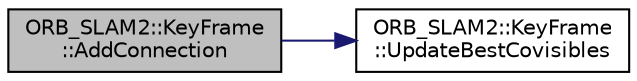 digraph "ORB_SLAM2::KeyFrame::AddConnection"
{
  edge [fontname="Helvetica",fontsize="10",labelfontname="Helvetica",labelfontsize="10"];
  node [fontname="Helvetica",fontsize="10",shape=record];
  rankdir="LR";
  Node3 [label="ORB_SLAM2::KeyFrame\l::AddConnection",height=0.2,width=0.4,color="black", fillcolor="grey75", style="filled", fontcolor="black"];
  Node3 -> Node4 [color="midnightblue",fontsize="10",style="solid"];
  Node4 [label="ORB_SLAM2::KeyFrame\l::UpdateBestCovisibles",height=0.2,width=0.4,color="black", fillcolor="white", style="filled",URL="$class_o_r_b___s_l_a_m2_1_1_key_frame.html#a09cb8502509c136536bf8d45793f8872",tooltip="按照权重对连接的关键帧进行排序 "];
}
